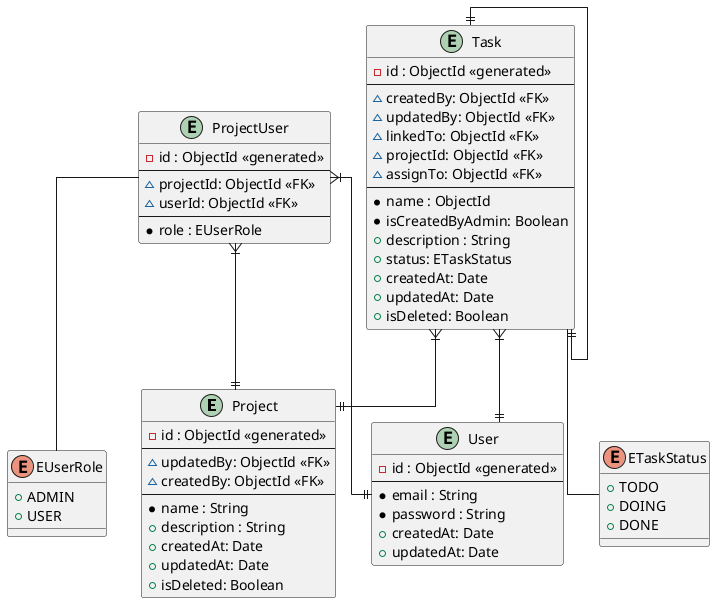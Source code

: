 @startuml TodoList-Loopback

skinparam linetype ortho

entity Project {
  - id : ObjectId <<generated>>
  --
  ~ updatedBy: ObjectId <<FK>>
  ~ createdBy: ObjectId <<FK>>
  --
  * name : String
  + description : String
  + createdAt: Date
  + updatedAt: Date
  + isDeleted: Boolean
}

entity User {
  - id : ObjectId <<generated>>
  --
  * email : String
  * password : String
  + createdAt: Date
  + updatedAt: Date
}

entity Task {
  - id : ObjectId <<generated>>
  --
  ~ createdBy: ObjectId <<FK>>
  ~ updatedBy: ObjectId <<FK>>
  ~ linkedTo: ObjectId <<FK>>
  ~ projectId: ObjectId <<FK>>
  ~ assignTo: ObjectId <<FK>>
  --
  * name : ObjectId
  * isCreatedByAdmin: Boolean
  + description : String
  + status: ETaskStatus
  + createdAt: Date
  + updatedAt: Date
  + isDeleted: Boolean
}

entity ProjectUser {
  - id : ObjectId <<generated>>
  --
  ~ projectId: ObjectId <<FK>>
  ~ userId: ObjectId <<FK>>
  --
  * role : EUserRole
}

enum EUserRole {
  + ADMIN
  + USER
}

enum ETaskStatus {
  + TODO
  + DOING
  + DONE
}

Task -- ETaskStatus

ProjectUser -- EUserRole

Task ||--||Task

ProjectUser }|--|| User
ProjectUser }|--|| Project

Task }|--|| Project
Task }|--|| User

@enduml
